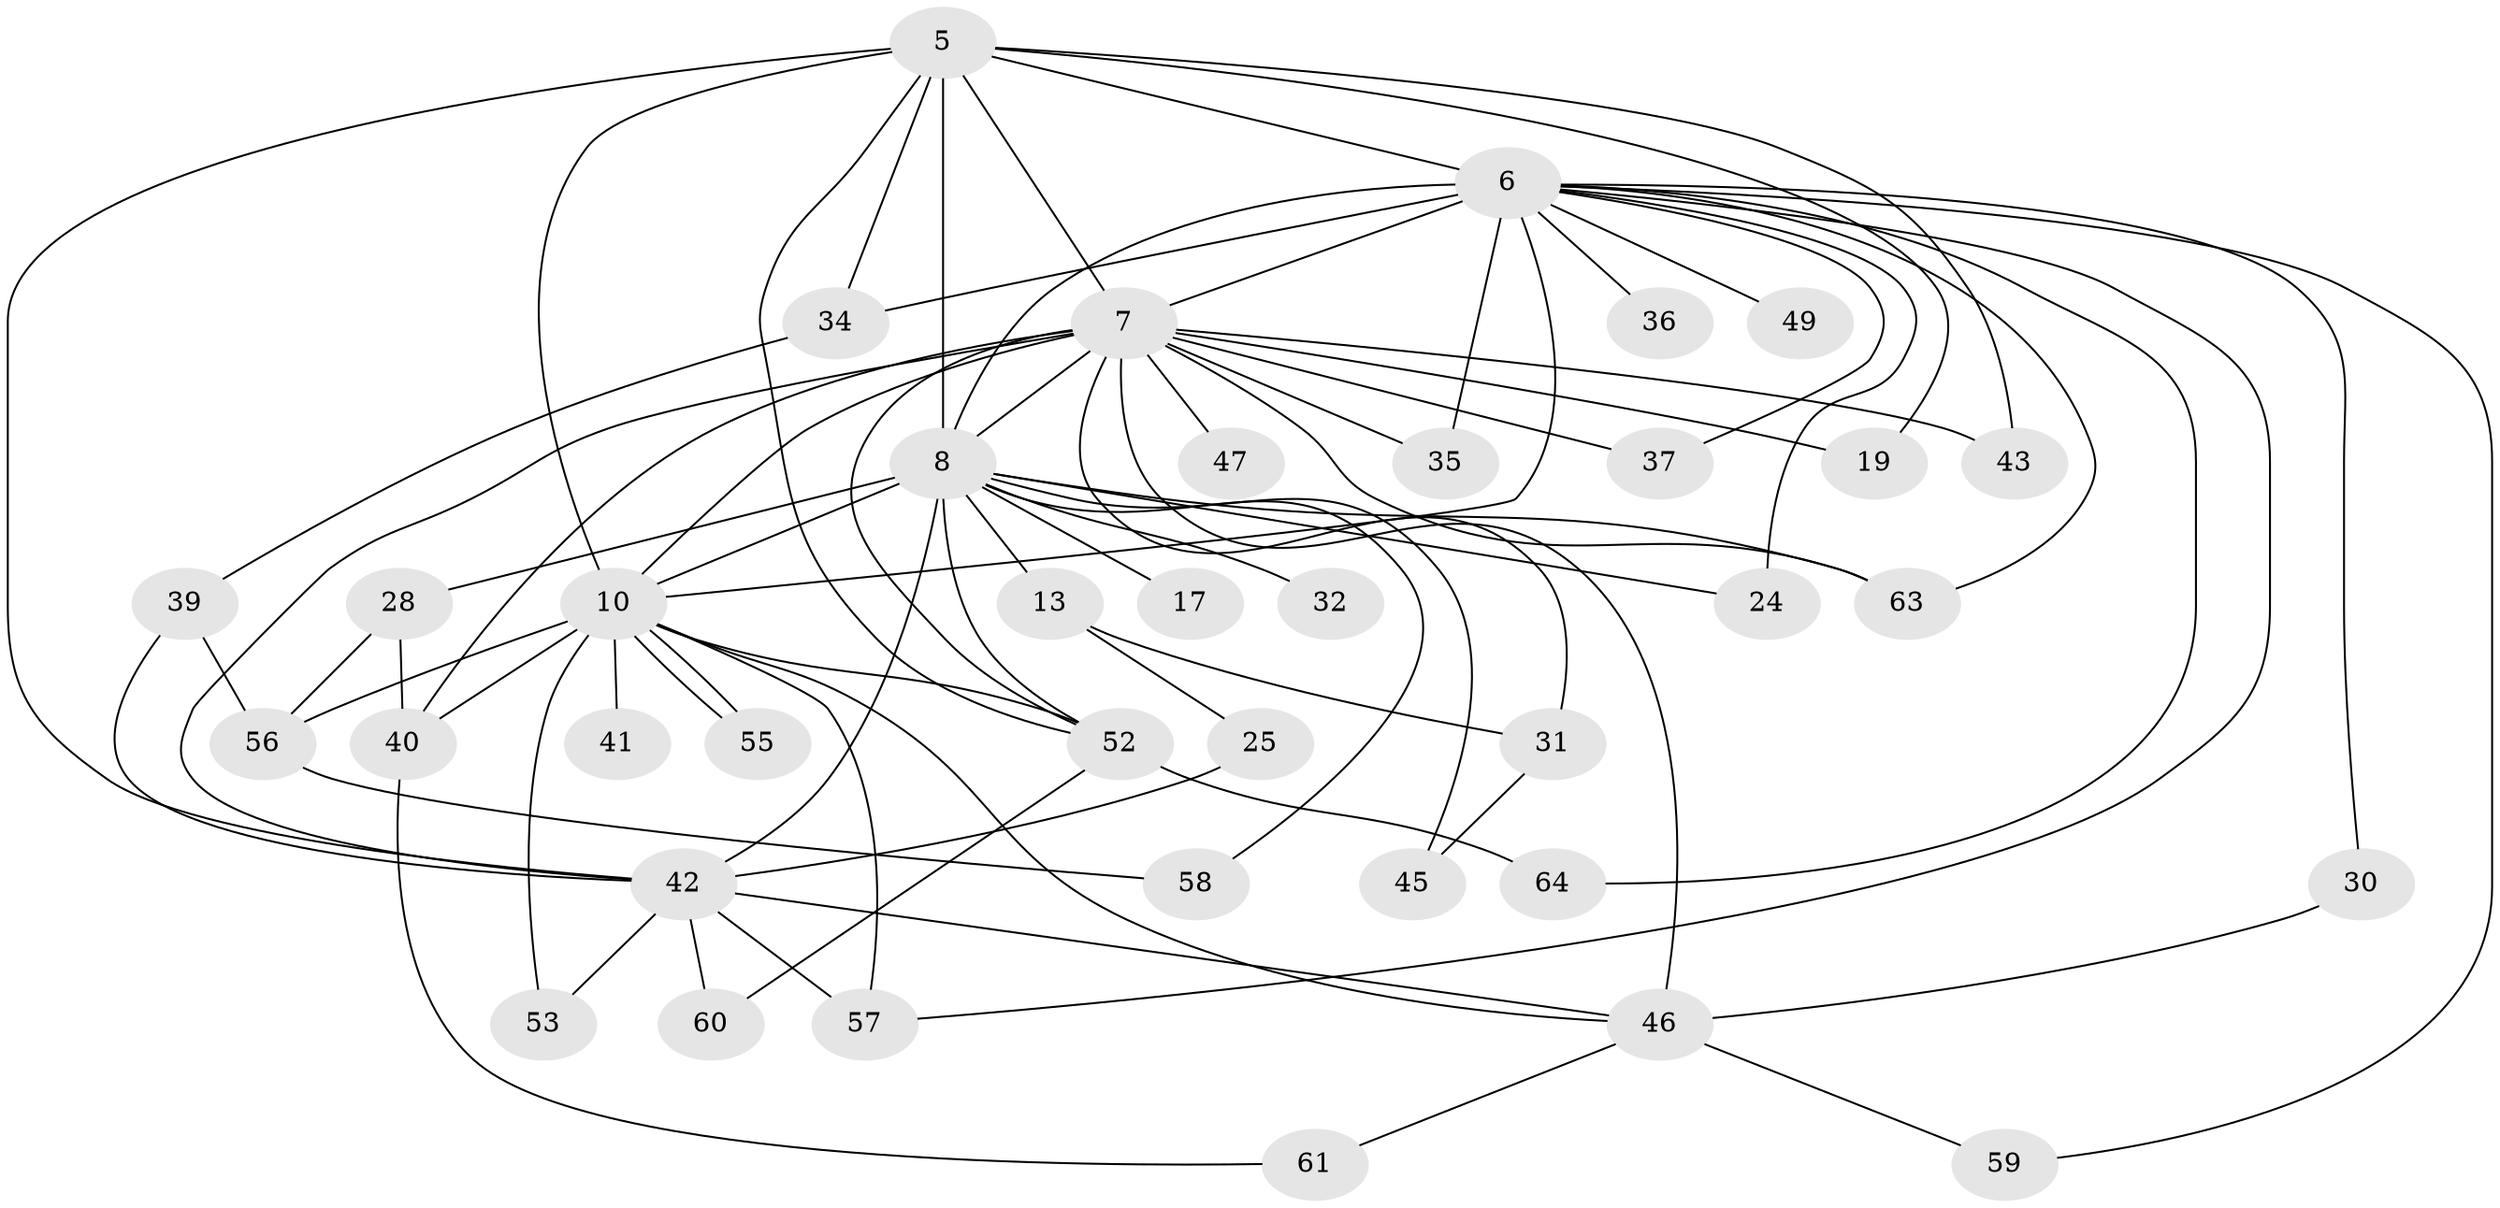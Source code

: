 // original degree distribution, {17: 0.03125, 12: 0.015625, 16: 0.0625, 14: 0.015625, 11: 0.015625, 21: 0.015625, 4: 0.140625, 7: 0.015625, 5: 0.0625, 2: 0.515625, 3: 0.109375}
// Generated by graph-tools (version 1.1) at 2025/48/03/04/25 21:48:35]
// undirected, 38 vertices, 76 edges
graph export_dot {
graph [start="1"]
  node [color=gray90,style=filled];
  5 [super="+2"];
  6 [super="+3"];
  7 [super="+4"];
  8 [super="+1"];
  10 [super="+9"];
  13;
  17;
  19;
  24;
  25;
  28;
  30 [super="+22"];
  31 [super="+21"];
  32;
  34 [super="+16"];
  35;
  36;
  37;
  39;
  40 [super="+23"];
  41;
  42 [super="+27+33+20"];
  43;
  45;
  46 [super="+12+18+26"];
  47;
  49;
  52 [super="+11+29+38"];
  53;
  55;
  56 [super="+54+48"];
  57 [super="+15+50+44"];
  58;
  59;
  60;
  61;
  63 [super="+62"];
  64;
  5 -- 6 [weight=4];
  5 -- 7 [weight=4];
  5 -- 8 [weight=4];
  5 -- 10 [weight=4];
  5 -- 19;
  5 -- 42;
  5 -- 43;
  5 -- 34;
  5 -- 52;
  6 -- 7 [weight=4];
  6 -- 8 [weight=4];
  6 -- 10 [weight=4];
  6 -- 36 [weight=2];
  6 -- 37;
  6 -- 49 [weight=2];
  6 -- 57;
  6 -- 59;
  6 -- 64;
  6 -- 34 [weight=2];
  6 -- 35;
  6 -- 24;
  6 -- 30;
  6 -- 63;
  7 -- 8 [weight=4];
  7 -- 10 [weight=4];
  7 -- 31 [weight=2];
  7 -- 43;
  7 -- 46 [weight=3];
  7 -- 47 [weight=2];
  7 -- 63 [weight=2];
  7 -- 35;
  7 -- 37;
  7 -- 19;
  7 -- 40;
  7 -- 52;
  7 -- 42 [weight=2];
  8 -- 10 [weight=4];
  8 -- 13 [weight=2];
  8 -- 17 [weight=2];
  8 -- 28;
  8 -- 45;
  8 -- 32;
  8 -- 24;
  8 -- 58;
  8 -- 52 [weight=2];
  8 -- 42 [weight=2];
  8 -- 63;
  10 -- 55;
  10 -- 55;
  10 -- 40 [weight=2];
  10 -- 41;
  10 -- 53;
  10 -- 46 [weight=2];
  10 -- 52;
  10 -- 56 [weight=2];
  10 -- 57 [weight=3];
  13 -- 25;
  13 -- 31;
  25 -- 42;
  28 -- 40;
  28 -- 56;
  30 -- 46 [weight=2];
  31 -- 45;
  34 -- 39;
  39 -- 56;
  39 -- 42;
  40 -- 61;
  42 -- 53;
  42 -- 46;
  42 -- 60;
  42 -- 57;
  46 -- 59;
  46 -- 61;
  52 -- 64;
  52 -- 60;
  56 -- 58;
}
